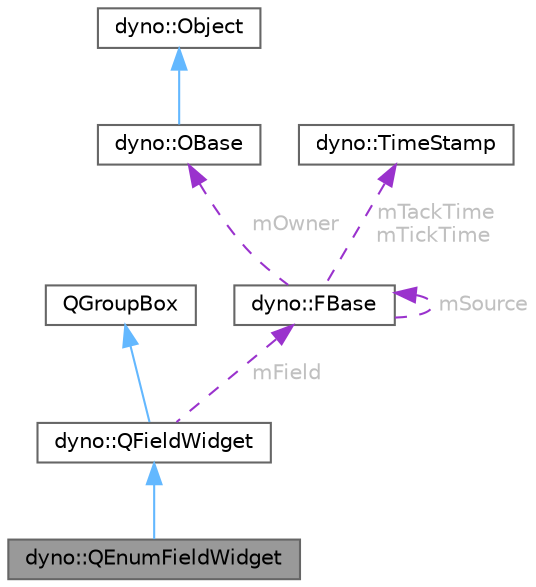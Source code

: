 digraph "dyno::QEnumFieldWidget"
{
 // LATEX_PDF_SIZE
  bgcolor="transparent";
  edge [fontname=Helvetica,fontsize=10,labelfontname=Helvetica,labelfontsize=10];
  node [fontname=Helvetica,fontsize=10,shape=box,height=0.2,width=0.4];
  Node1 [id="Node000001",label="dyno::QEnumFieldWidget",height=0.2,width=0.4,color="gray40", fillcolor="grey60", style="filled", fontcolor="black",tooltip=" "];
  Node2 -> Node1 [id="edge1_Node000001_Node000002",dir="back",color="steelblue1",style="solid",tooltip=" "];
  Node2 [id="Node000002",label="dyno::QFieldWidget",height=0.2,width=0.4,color="gray40", fillcolor="white", style="filled",URL="$classdyno_1_1_q_field_widget.html",tooltip=" "];
  Node3 -> Node2 [id="edge2_Node000002_Node000003",dir="back",color="steelblue1",style="solid",tooltip=" "];
  Node3 [id="Node000003",label="QGroupBox",height=0.2,width=0.4,color="gray40", fillcolor="white", style="filled",tooltip=" "];
  Node4 -> Node2 [id="edge3_Node000002_Node000004",dir="back",color="darkorchid3",style="dashed",tooltip=" ",label=" mField",fontcolor="grey" ];
  Node4 [id="Node000004",label="dyno::FBase",height=0.2,width=0.4,color="gray40", fillcolor="white", style="filled",URL="$classdyno_1_1_f_base.html",tooltip=" "];
  Node5 -> Node4 [id="edge4_Node000004_Node000005",dir="back",color="darkorchid3",style="dashed",tooltip=" ",label=" mOwner",fontcolor="grey" ];
  Node5 [id="Node000005",label="dyno::OBase",height=0.2,width=0.4,color="gray40", fillcolor="white", style="filled",URL="$classdyno_1_1_o_base.html",tooltip=" "];
  Node6 -> Node5 [id="edge5_Node000005_Node000006",dir="back",color="steelblue1",style="solid",tooltip=" "];
  Node6 [id="Node000006",label="dyno::Object",height=0.2,width=0.4,color="gray40", fillcolor="white", style="filled",URL="$classdyno_1_1_object.html",tooltip=" "];
  Node4 -> Node4 [id="edge6_Node000004_Node000004",dir="back",color="darkorchid3",style="dashed",tooltip=" ",label=" mSource",fontcolor="grey" ];
  Node7 -> Node4 [id="edge7_Node000004_Node000007",dir="back",color="darkorchid3",style="dashed",tooltip=" ",label=" mTackTime\nmTickTime",fontcolor="grey" ];
  Node7 [id="Node000007",label="dyno::TimeStamp",height=0.2,width=0.4,color="gray40", fillcolor="white", style="filled",URL="$classdyno_1_1_time_stamp.html",tooltip="Time stamp."];
}
